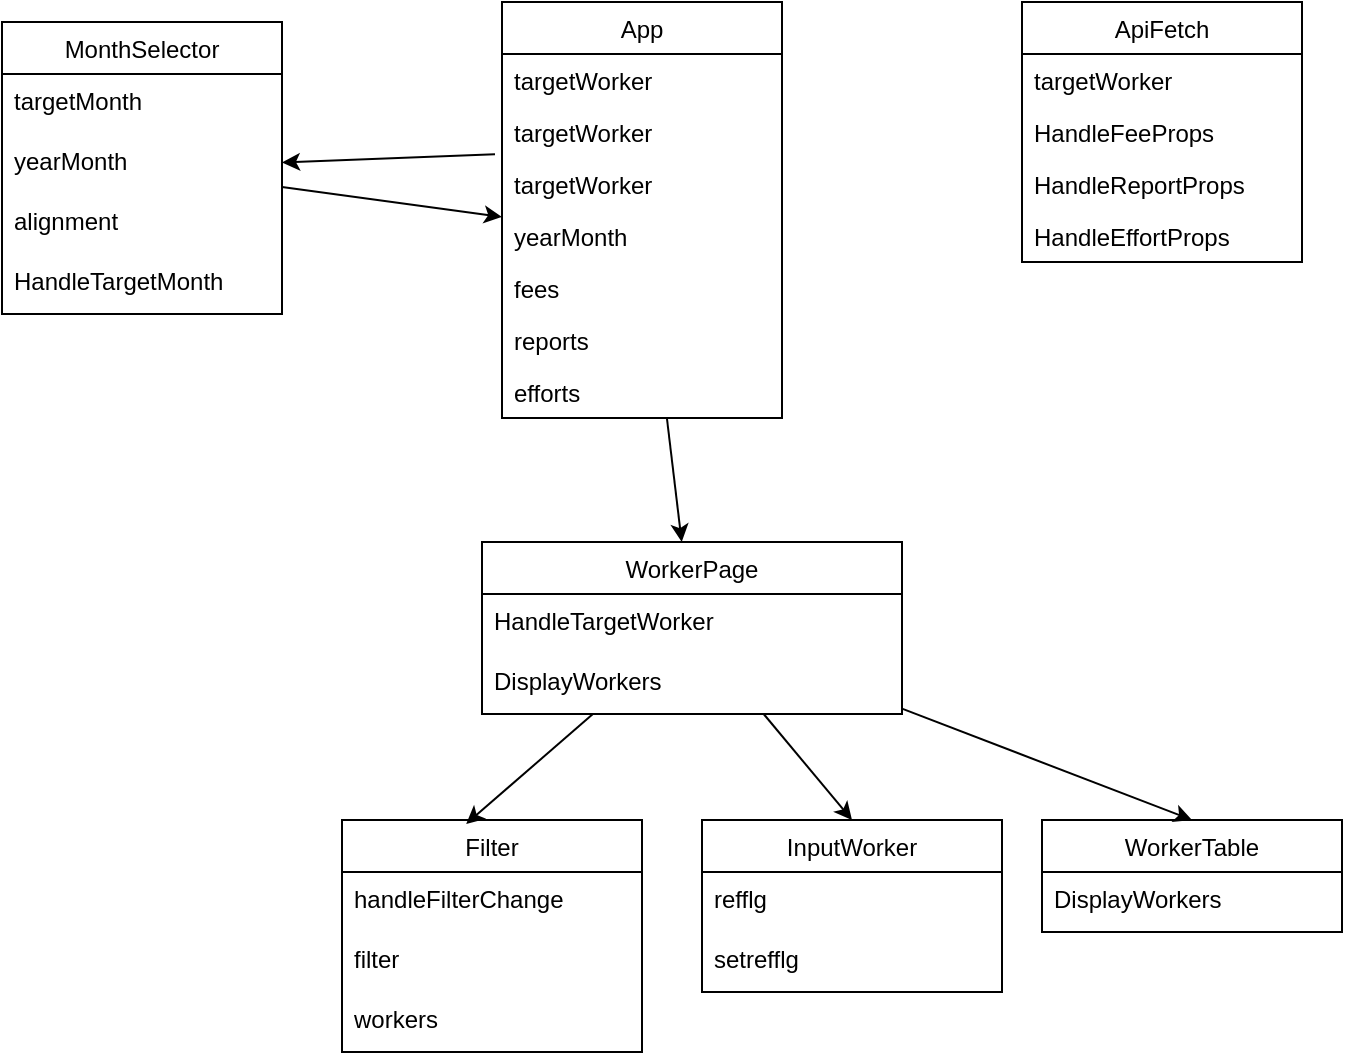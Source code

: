 <mxfile>
    <diagram id="7C4mIvlZGJKp97Oxdb9q" name="ページ2">
        <mxGraphModel dx="891" dy="413" grid="1" gridSize="10" guides="1" tooltips="1" connect="1" arrows="1" fold="1" page="1" pageScale="1" pageWidth="827" pageHeight="1169" math="0" shadow="0">
            <root>
                <mxCell id="0"/>
                <mxCell id="1" parent="0"/>
                <mxCell id="F69wMU3C-mWPQmkXLNv5-24" value="" style="edgeStyle=none;html=1;" parent="1" source="X1rWZ1yle2eyVjV8GxTf-23" target="X1rWZ1yle2eyVjV8GxTf-32" edge="1">
                    <mxGeometry relative="1" as="geometry"/>
                </mxCell>
                <mxCell id="X1rWZ1yle2eyVjV8GxTf-23" value="MonthSelector" style="swimlane;fontStyle=0;childLayout=stackLayout;horizontal=1;startSize=26;fillColor=none;horizontalStack=0;resizeParent=1;resizeParentMax=0;resizeLast=0;collapsible=1;marginBottom=0;flipH=0;" parent="1" vertex="1">
                    <mxGeometry x="50" y="30" width="140" height="146" as="geometry"/>
                </mxCell>
                <mxCell id="X1rWZ1yle2eyVjV8GxTf-24" value="targetMonth" style="text;strokeColor=none;fillColor=none;align=left;verticalAlign=top;spacingLeft=4;spacingRight=4;overflow=hidden;rotatable=0;points=[[0,0.5],[1,0.5]];portConstraint=eastwest;" parent="X1rWZ1yle2eyVjV8GxTf-23" vertex="1">
                    <mxGeometry y="26" width="140" height="30" as="geometry"/>
                </mxCell>
                <mxCell id="F69wMU3C-mWPQmkXLNv5-14" value="yearMonth" style="text;strokeColor=none;fillColor=none;align=left;verticalAlign=top;spacingLeft=4;spacingRight=4;overflow=hidden;rotatable=0;points=[[0,0.5],[1,0.5]];portConstraint=eastwest;" parent="X1rWZ1yle2eyVjV8GxTf-23" vertex="1">
                    <mxGeometry y="56" width="140" height="30" as="geometry"/>
                </mxCell>
                <mxCell id="F69wMU3C-mWPQmkXLNv5-13" value="alignment" style="text;strokeColor=none;fillColor=none;align=left;verticalAlign=top;spacingLeft=4;spacingRight=4;overflow=hidden;rotatable=0;points=[[0,0.5],[1,0.5]];portConstraint=eastwest;" parent="X1rWZ1yle2eyVjV8GxTf-23" vertex="1">
                    <mxGeometry y="86" width="140" height="30" as="geometry"/>
                </mxCell>
                <mxCell id="F69wMU3C-mWPQmkXLNv5-12" value="HandleTargetMonth" style="text;strokeColor=none;fillColor=none;align=left;verticalAlign=top;spacingLeft=4;spacingRight=4;overflow=hidden;rotatable=0;points=[[0,0.5],[1,0.5]];portConstraint=eastwest;" parent="X1rWZ1yle2eyVjV8GxTf-23" vertex="1">
                    <mxGeometry y="116" width="140" height="30" as="geometry"/>
                </mxCell>
                <mxCell id="ws7tnr5rUQ_5CswF0-XP-4" style="edgeStyle=none;html=1;" parent="1" source="X1rWZ1yle2eyVjV8GxTf-30" target="ws7tnr5rUQ_5CswF0-XP-1" edge="1">
                    <mxGeometry relative="1" as="geometry"/>
                </mxCell>
                <mxCell id="X1rWZ1yle2eyVjV8GxTf-30" value="App" style="swimlane;fontStyle=0;childLayout=stackLayout;horizontal=1;startSize=26;fillColor=none;horizontalStack=0;resizeParent=1;resizeParentMax=0;resizeLast=0;collapsible=1;marginBottom=0;" parent="1" vertex="1">
                    <mxGeometry x="300" y="20" width="140" height="208" as="geometry"/>
                </mxCell>
                <mxCell id="F69wMU3C-mWPQmkXLNv5-19" value="targetWorker" style="text;strokeColor=none;fillColor=none;align=left;verticalAlign=top;spacingLeft=4;spacingRight=4;overflow=hidden;rotatable=0;points=[[0,0.5],[1,0.5]];portConstraint=eastwest;" parent="X1rWZ1yle2eyVjV8GxTf-30" vertex="1">
                    <mxGeometry y="26" width="140" height="26" as="geometry"/>
                </mxCell>
                <mxCell id="F69wMU3C-mWPQmkXLNv5-18" value="targetWorker" style="text;strokeColor=none;fillColor=none;align=left;verticalAlign=top;spacingLeft=4;spacingRight=4;overflow=hidden;rotatable=0;points=[[0,0.5],[1,0.5]];portConstraint=eastwest;" parent="X1rWZ1yle2eyVjV8GxTf-30" vertex="1">
                    <mxGeometry y="52" width="140" height="26" as="geometry"/>
                </mxCell>
                <mxCell id="X1rWZ1yle2eyVjV8GxTf-31" value="targetWorker" style="text;strokeColor=none;fillColor=none;align=left;verticalAlign=top;spacingLeft=4;spacingRight=4;overflow=hidden;rotatable=0;points=[[0,0.5],[1,0.5]];portConstraint=eastwest;" parent="X1rWZ1yle2eyVjV8GxTf-30" vertex="1">
                    <mxGeometry y="78" width="140" height="26" as="geometry"/>
                </mxCell>
                <mxCell id="X1rWZ1yle2eyVjV8GxTf-32" value="yearMonth" style="text;strokeColor=none;fillColor=none;align=left;verticalAlign=top;spacingLeft=4;spacingRight=4;overflow=hidden;rotatable=0;points=[[0,0.5],[1,0.5]];portConstraint=eastwest;" parent="X1rWZ1yle2eyVjV8GxTf-30" vertex="1">
                    <mxGeometry y="104" width="140" height="26" as="geometry"/>
                </mxCell>
                <mxCell id="X1rWZ1yle2eyVjV8GxTf-33" value="fees" style="text;strokeColor=none;fillColor=none;align=left;verticalAlign=top;spacingLeft=4;spacingRight=4;overflow=hidden;rotatable=0;points=[[0,0.5],[1,0.5]];portConstraint=eastwest;" parent="X1rWZ1yle2eyVjV8GxTf-30" vertex="1">
                    <mxGeometry y="130" width="140" height="26" as="geometry"/>
                </mxCell>
                <mxCell id="X1rWZ1yle2eyVjV8GxTf-39" value="reports" style="text;strokeColor=none;fillColor=none;align=left;verticalAlign=top;spacingLeft=4;spacingRight=4;overflow=hidden;rotatable=0;points=[[0,0.5],[1,0.5]];portConstraint=eastwest;" parent="X1rWZ1yle2eyVjV8GxTf-30" vertex="1">
                    <mxGeometry y="156" width="140" height="26" as="geometry"/>
                </mxCell>
                <mxCell id="X1rWZ1yle2eyVjV8GxTf-38" value="efforts" style="text;strokeColor=none;fillColor=none;align=left;verticalAlign=top;spacingLeft=4;spacingRight=4;overflow=hidden;rotatable=0;points=[[0,0.5],[1,0.5]];portConstraint=eastwest;" parent="X1rWZ1yle2eyVjV8GxTf-30" vertex="1">
                    <mxGeometry y="182" width="140" height="26" as="geometry"/>
                </mxCell>
                <mxCell id="ws7tnr5rUQ_5CswF0-XP-28" style="edgeStyle=none;html=1;entryX=0.414;entryY=0.017;entryDx=0;entryDy=0;entryPerimeter=0;" parent="1" source="ws7tnr5rUQ_5CswF0-XP-1" target="ws7tnr5rUQ_5CswF0-XP-6" edge="1">
                    <mxGeometry relative="1" as="geometry"/>
                </mxCell>
                <mxCell id="ws7tnr5rUQ_5CswF0-XP-29" style="edgeStyle=none;html=1;entryX=0.5;entryY=0;entryDx=0;entryDy=0;" parent="1" source="ws7tnr5rUQ_5CswF0-XP-1" target="ws7tnr5rUQ_5CswF0-XP-10" edge="1">
                    <mxGeometry relative="1" as="geometry"/>
                </mxCell>
                <mxCell id="ws7tnr5rUQ_5CswF0-XP-30" style="edgeStyle=none;html=1;entryX=0.5;entryY=0;entryDx=0;entryDy=0;" parent="1" source="ws7tnr5rUQ_5CswF0-XP-1" target="ws7tnr5rUQ_5CswF0-XP-16" edge="1">
                    <mxGeometry relative="1" as="geometry"/>
                </mxCell>
                <mxCell id="ws7tnr5rUQ_5CswF0-XP-1" value="WorkerPage" style="swimlane;fontStyle=0;childLayout=stackLayout;horizontal=1;startSize=26;fillColor=none;horizontalStack=0;resizeParent=1;resizeParentMax=0;resizeLast=0;collapsible=1;marginBottom=0;flipH=0;" parent="1" vertex="1">
                    <mxGeometry x="290" y="290" width="210" height="86" as="geometry"/>
                </mxCell>
                <mxCell id="ws7tnr5rUQ_5CswF0-XP-2" value="HandleTargetWorker" style="text;strokeColor=none;fillColor=none;align=left;verticalAlign=top;spacingLeft=4;spacingRight=4;overflow=hidden;rotatable=0;points=[[0,0.5],[1,0.5]];portConstraint=eastwest;" parent="ws7tnr5rUQ_5CswF0-XP-1" vertex="1">
                    <mxGeometry y="26" width="210" height="30" as="geometry"/>
                </mxCell>
                <mxCell id="ws7tnr5rUQ_5CswF0-XP-19" value="DisplayWorkers" style="text;strokeColor=none;fillColor=none;align=left;verticalAlign=top;spacingLeft=4;spacingRight=4;overflow=hidden;rotatable=0;points=[[0,0.5],[1,0.5]];portConstraint=eastwest;" parent="ws7tnr5rUQ_5CswF0-XP-1" vertex="1">
                    <mxGeometry y="56" width="210" height="30" as="geometry"/>
                </mxCell>
                <mxCell id="ws7tnr5rUQ_5CswF0-XP-6" value="Filter" style="swimlane;fontStyle=0;childLayout=stackLayout;horizontal=1;startSize=26;fillColor=none;horizontalStack=0;resizeParent=1;resizeParentMax=0;resizeLast=0;collapsible=1;marginBottom=0;flipH=0;" parent="1" vertex="1">
                    <mxGeometry x="220" y="429" width="150" height="116" as="geometry"/>
                </mxCell>
                <mxCell id="ws7tnr5rUQ_5CswF0-XP-7" value="handleFilterChange" style="text;strokeColor=none;fillColor=none;align=left;verticalAlign=top;spacingLeft=4;spacingRight=4;overflow=hidden;rotatable=0;points=[[0,0.5],[1,0.5]];portConstraint=eastwest;" parent="ws7tnr5rUQ_5CswF0-XP-6" vertex="1">
                    <mxGeometry y="26" width="150" height="30" as="geometry"/>
                </mxCell>
                <mxCell id="ws7tnr5rUQ_5CswF0-XP-8" value="filter" style="text;strokeColor=none;fillColor=none;align=left;verticalAlign=top;spacingLeft=4;spacingRight=4;overflow=hidden;rotatable=0;points=[[0,0.5],[1,0.5]];portConstraint=eastwest;" parent="ws7tnr5rUQ_5CswF0-XP-6" vertex="1">
                    <mxGeometry y="56" width="150" height="30" as="geometry"/>
                </mxCell>
                <mxCell id="ws7tnr5rUQ_5CswF0-XP-9" value="workers" style="text;strokeColor=none;fillColor=none;align=left;verticalAlign=top;spacingLeft=4;spacingRight=4;overflow=hidden;rotatable=0;points=[[0,0.5],[1,0.5]];portConstraint=eastwest;" parent="ws7tnr5rUQ_5CswF0-XP-6" vertex="1">
                    <mxGeometry y="86" width="150" height="30" as="geometry"/>
                </mxCell>
                <mxCell id="ws7tnr5rUQ_5CswF0-XP-10" value="InputWorker" style="swimlane;fontStyle=0;childLayout=stackLayout;horizontal=1;startSize=26;fillColor=none;horizontalStack=0;resizeParent=1;resizeParentMax=0;resizeLast=0;collapsible=1;marginBottom=0;flipH=0;" parent="1" vertex="1">
                    <mxGeometry x="400" y="429" width="150" height="86" as="geometry"/>
                </mxCell>
                <mxCell id="ws7tnr5rUQ_5CswF0-XP-11" value="refflg" style="text;strokeColor=none;fillColor=none;align=left;verticalAlign=top;spacingLeft=4;spacingRight=4;overflow=hidden;rotatable=0;points=[[0,0.5],[1,0.5]];portConstraint=eastwest;" parent="ws7tnr5rUQ_5CswF0-XP-10" vertex="1">
                    <mxGeometry y="26" width="150" height="30" as="geometry"/>
                </mxCell>
                <mxCell id="ws7tnr5rUQ_5CswF0-XP-12" value="setrefflg" style="text;strokeColor=none;fillColor=none;align=left;verticalAlign=top;spacingLeft=4;spacingRight=4;overflow=hidden;rotatable=0;points=[[0,0.5],[1,0.5]];portConstraint=eastwest;" parent="ws7tnr5rUQ_5CswF0-XP-10" vertex="1">
                    <mxGeometry y="56" width="150" height="30" as="geometry"/>
                </mxCell>
                <mxCell id="ws7tnr5rUQ_5CswF0-XP-16" value="WorkerTable" style="swimlane;fontStyle=0;childLayout=stackLayout;horizontal=1;startSize=26;fillColor=none;horizontalStack=0;resizeParent=1;resizeParentMax=0;resizeLast=0;collapsible=1;marginBottom=0;flipH=0;" parent="1" vertex="1">
                    <mxGeometry x="570" y="429" width="150" height="56" as="geometry"/>
                </mxCell>
                <mxCell id="ws7tnr5rUQ_5CswF0-XP-17" value="DisplayWorkers" style="text;strokeColor=none;fillColor=none;align=left;verticalAlign=top;spacingLeft=4;spacingRight=4;overflow=hidden;rotatable=0;points=[[0,0.5],[1,0.5]];portConstraint=eastwest;" parent="ws7tnr5rUQ_5CswF0-XP-16" vertex="1">
                    <mxGeometry y="26" width="150" height="30" as="geometry"/>
                </mxCell>
                <mxCell id="ws7tnr5rUQ_5CswF0-XP-20" value="ApiFetch" style="swimlane;fontStyle=0;childLayout=stackLayout;horizontal=1;startSize=26;fillColor=none;horizontalStack=0;resizeParent=1;resizeParentMax=0;resizeLast=0;collapsible=1;marginBottom=0;" parent="1" vertex="1">
                    <mxGeometry x="560" y="20" width="140" height="130" as="geometry"/>
                </mxCell>
                <mxCell id="ws7tnr5rUQ_5CswF0-XP-21" value="targetWorker" style="text;strokeColor=none;fillColor=none;align=left;verticalAlign=top;spacingLeft=4;spacingRight=4;overflow=hidden;rotatable=0;points=[[0,0.5],[1,0.5]];portConstraint=eastwest;" parent="ws7tnr5rUQ_5CswF0-XP-20" vertex="1">
                    <mxGeometry y="26" width="140" height="26" as="geometry"/>
                </mxCell>
                <mxCell id="ws7tnr5rUQ_5CswF0-XP-22" value="HandleFeeProps" style="text;strokeColor=none;fillColor=none;align=left;verticalAlign=top;spacingLeft=4;spacingRight=4;overflow=hidden;rotatable=0;points=[[0,0.5],[1,0.5]];portConstraint=eastwest;" parent="ws7tnr5rUQ_5CswF0-XP-20" vertex="1">
                    <mxGeometry y="52" width="140" height="26" as="geometry"/>
                </mxCell>
                <mxCell id="ws7tnr5rUQ_5CswF0-XP-23" value="HandleReportProps" style="text;strokeColor=none;fillColor=none;align=left;verticalAlign=top;spacingLeft=4;spacingRight=4;overflow=hidden;rotatable=0;points=[[0,0.5],[1,0.5]];portConstraint=eastwest;" parent="ws7tnr5rUQ_5CswF0-XP-20" vertex="1">
                    <mxGeometry y="78" width="140" height="26" as="geometry"/>
                </mxCell>
                <mxCell id="ws7tnr5rUQ_5CswF0-XP-24" value="HandleEffortProps" style="text;strokeColor=none;fillColor=none;align=left;verticalAlign=top;spacingLeft=4;spacingRight=4;overflow=hidden;rotatable=0;points=[[0,0.5],[1,0.5]];portConstraint=eastwest;" parent="ws7tnr5rUQ_5CswF0-XP-20" vertex="1">
                    <mxGeometry y="104" width="140" height="26" as="geometry"/>
                </mxCell>
                <mxCell id="F69wMU3C-mWPQmkXLNv5-22" style="edgeStyle=none;html=1;exitX=-0.025;exitY=0.93;exitDx=0;exitDy=0;exitPerimeter=0;" parent="1" source="F69wMU3C-mWPQmkXLNv5-18" target="X1rWZ1yle2eyVjV8GxTf-23" edge="1">
                    <mxGeometry relative="1" as="geometry"/>
                </mxCell>
            </root>
        </mxGraphModel>
    </diagram>
</mxfile>